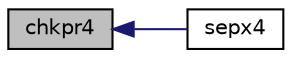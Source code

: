 digraph "chkpr4"
{
  edge [fontname="Helvetica",fontsize="10",labelfontname="Helvetica",labelfontsize="10"];
  node [fontname="Helvetica",fontsize="10",shape=record];
  rankdir="LR";
  Node1 [label="chkpr4",height=0.2,width=0.4,color="black", fillcolor="grey75", style="filled", fontcolor="black"];
  Node1 -> Node2 [dir="back",color="midnightblue",fontsize="10",style="solid"];
  Node2 [label="sepx4",height=0.2,width=0.4,color="black", fillcolor="white", style="filled",URL="$poisson_8f.html#a3bae4b2dbb12aa9ef1982c25a75b4dad"];
}
